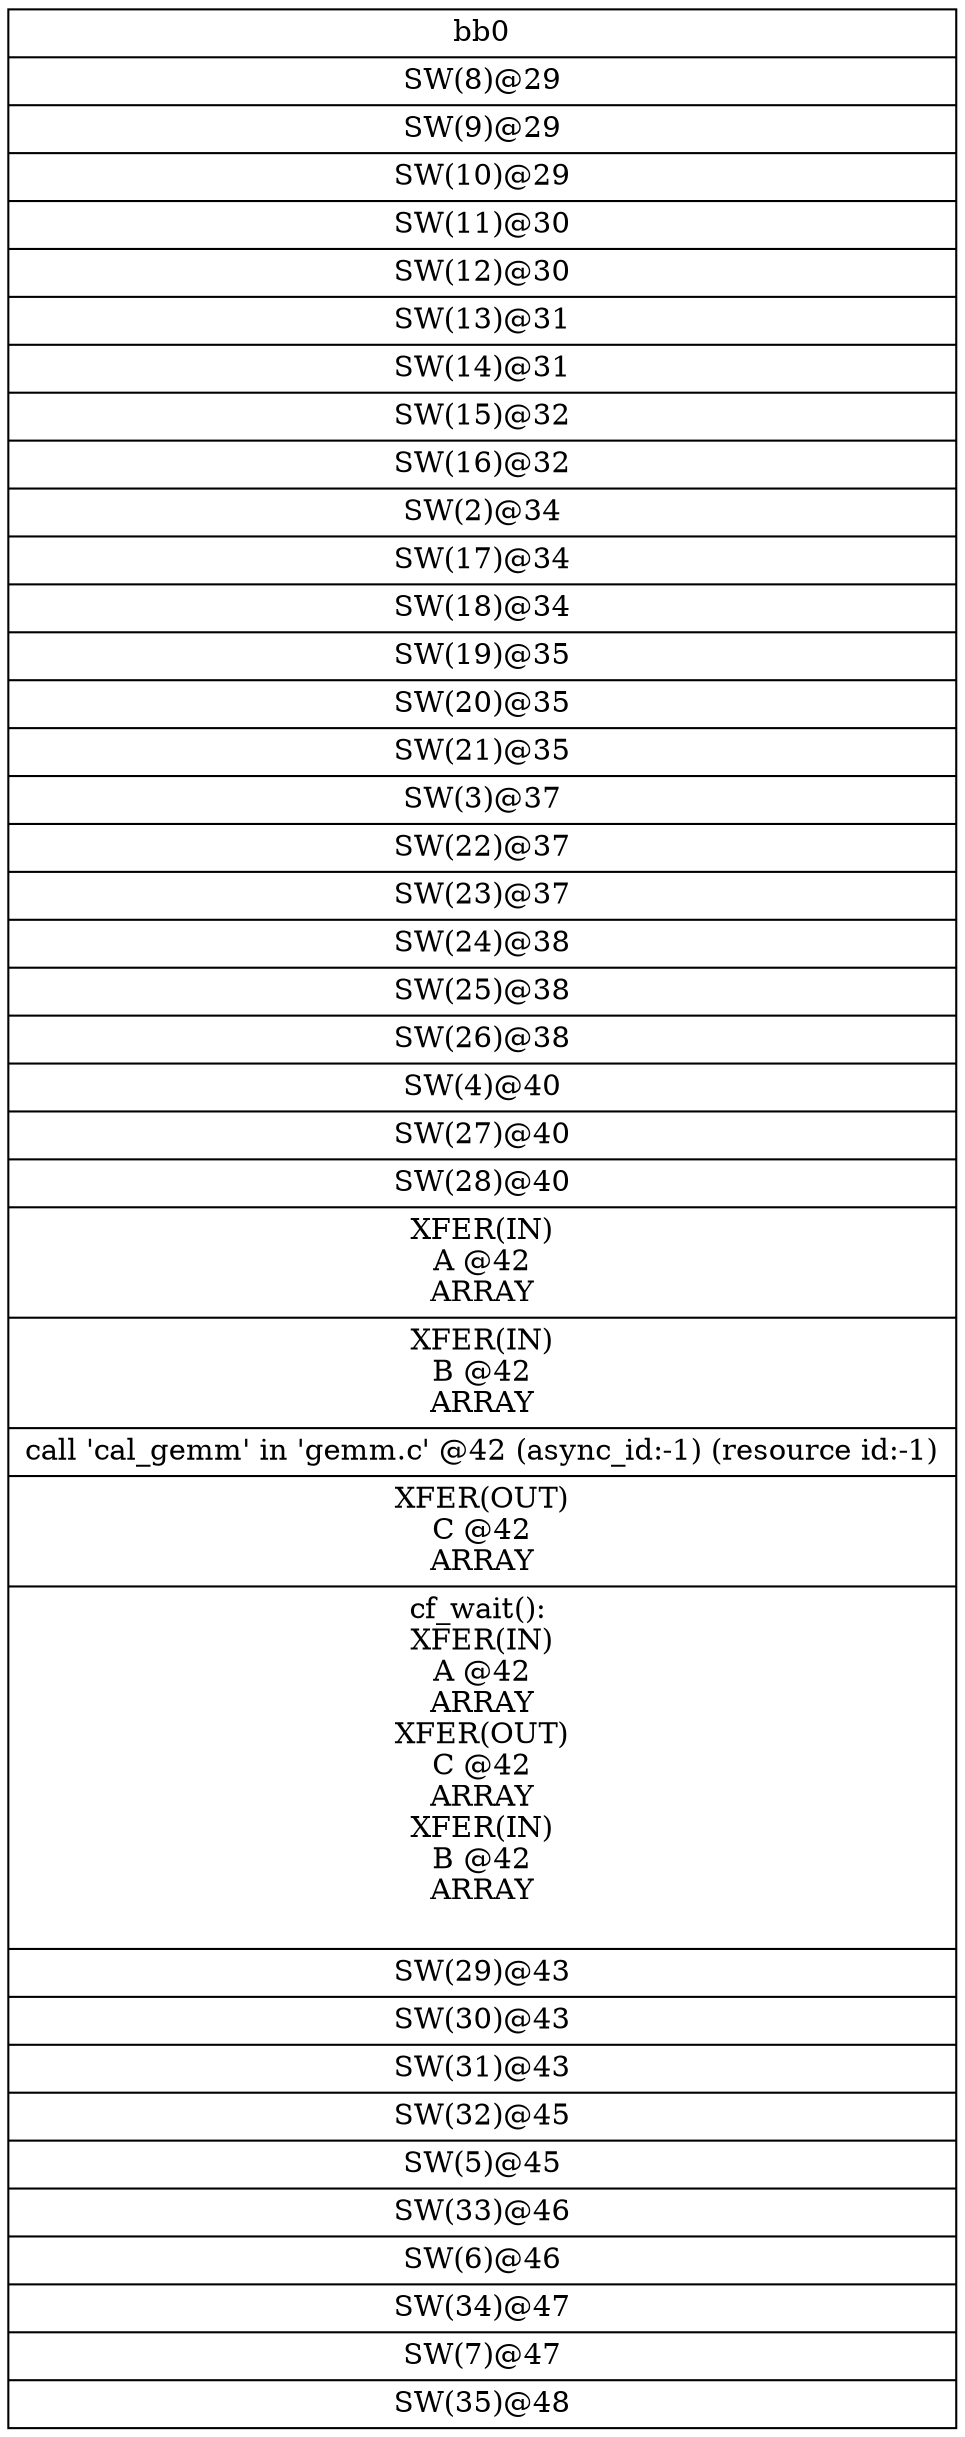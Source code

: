 digraph CDFG {
node [shape=record];
bb0 [shape=record, label = "{bb0|<x0x39d19b0>SW(8)@29\n|<x0x39cffb0>SW(9)@29\n|<x0x39d1bb0>SW(10)@29\n|<x0x39ce2c0>SW(11)@30\n|<x0x39ce390>SW(12)@30\n|<x0x39ce480>SW(13)@31\n|<x0x39ce570>SW(14)@31\n|<x0x39ce660>SW(15)@32\n|<x0x39ce7f0>SW(16)@32\n|<x0x39cb540>SW(2)@34\n|<x0x39ce9b0>SW(17)@34\n|<x0x39cfd80>SW(18)@34\n|<x0x39ceb80>SW(19)@35\n|<x0x39cedd0>SW(20)@35\n|<x0x39ceec0>SW(21)@35\n|<x0x39d05a0>SW(3)@37\n|<x0x39cf0f0>SW(22)@37\n|<x0x39cf280>SW(23)@37\n|<x0x39cf480>SW(24)@38\n|<x0x39cf6a0>SW(25)@38\n|<x0x39cf870>SW(26)@38\n|<x0x39d07e0>SW(4)@40\n|<x0x39cfaa0>SW(27)@40\n|<x0x44571c0>SW(28)@40\n|<x0x4457a80>XFER(IN)\nA @42\nARRAY\n|<x0x4457b40>XFER(IN)\nB @42\nARRAY\n|<x0x39cbe00>call 'cal_gemm' in 'gemm.c' @42 (async_id:-1) (resource id:-1)\n|<x0x4458710>XFER(OUT)\nC @42\nARRAY\n|<x0x4459d60>cf_wait(): \nXFER(IN)\nA @42\nARRAY\nXFER(OUT)\nC @42\nARRAY\nXFER(IN)\nB @42\nARRAY\n\n|<x0x4457360>SW(29)@43\n|<x0x4458fb0>SW(30)@43\n|<x0x4457430>SW(31)@43\n|<x0x4457520>SW(32)@45\n|<x0x39d0d70>SW(5)@45\n|<x0x4457640>SW(33)@46\n|<x0x39d0f50>SW(6)@46\n|<x0x4457800>SW(34)@47\n|<x0x39d1060>SW(7)@47\n|<x0x44579c0>SW(35)@48\n}"];
}
